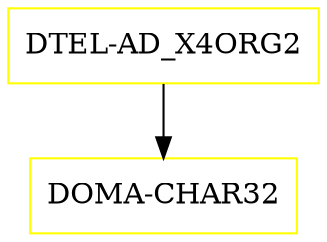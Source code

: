 digraph G {
  "DTEL-AD_X4ORG2" [shape=box,color=yellow];
  "DOMA-CHAR32" [shape=box,color=yellow,URL="./DOMA_CHAR32.html"];
  "DTEL-AD_X4ORG2" -> "DOMA-CHAR32";
}

